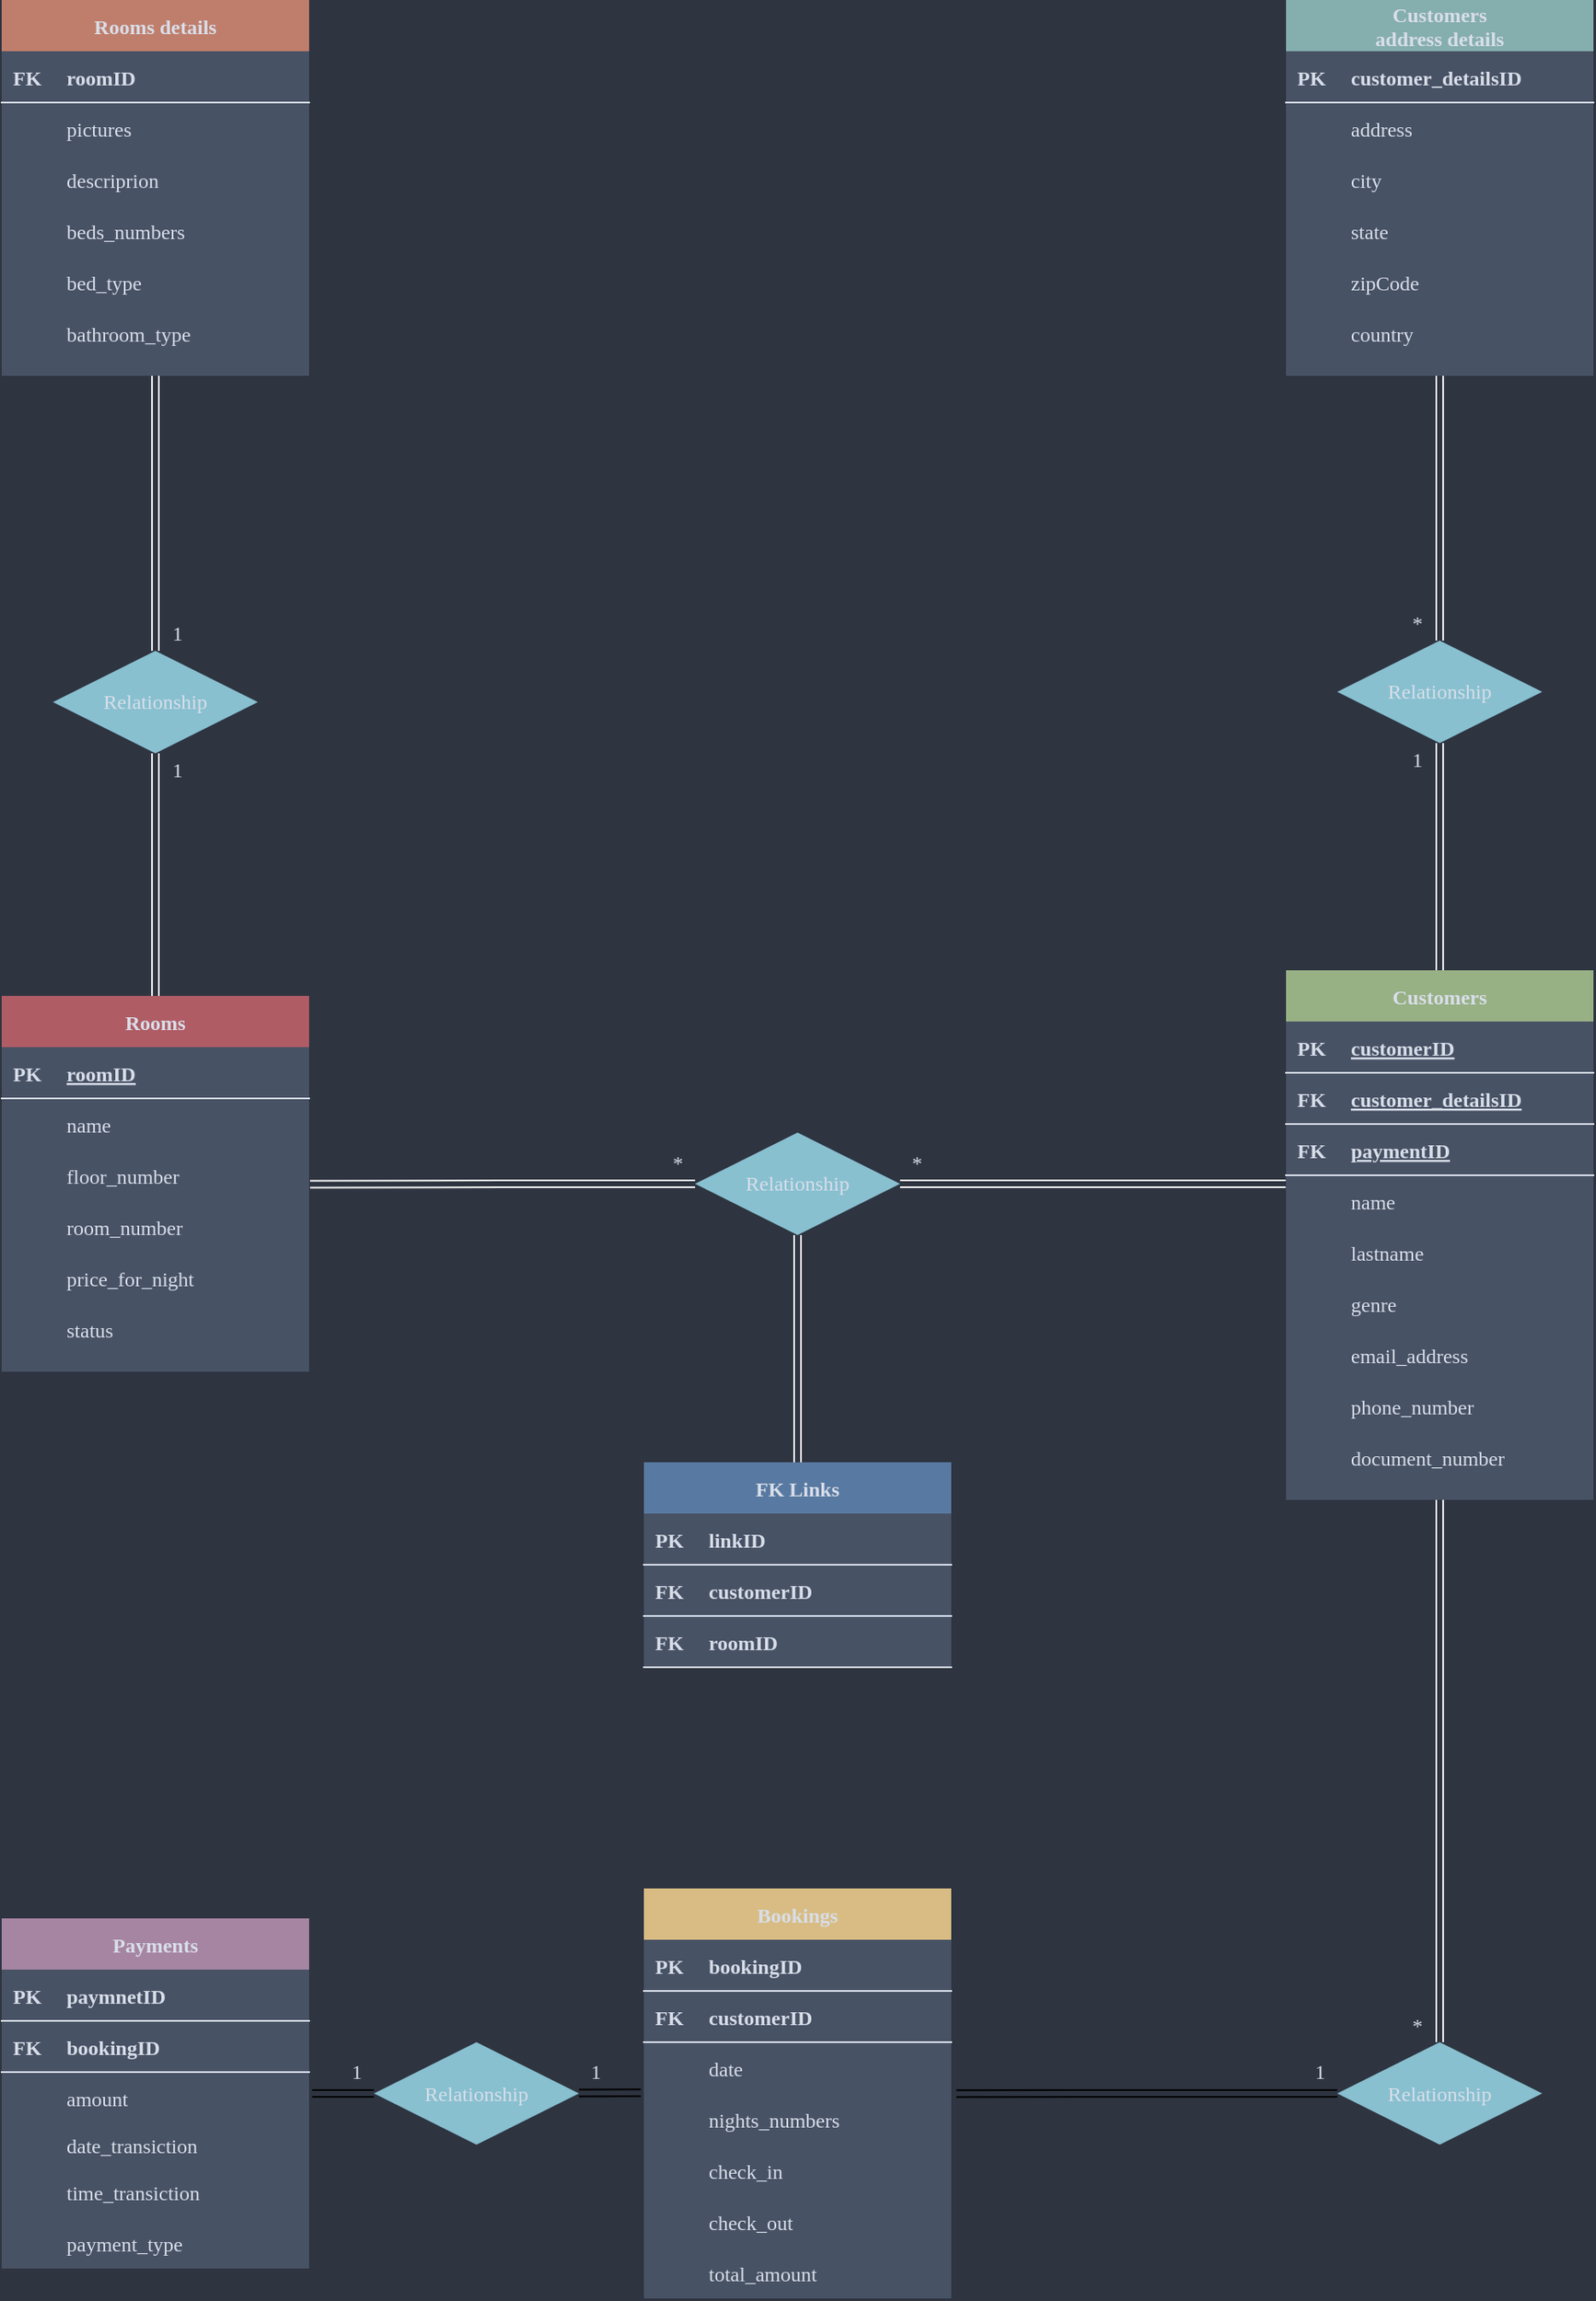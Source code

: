 <mxfile version="14.2.4" type="embed">
    <diagram id="j7UHTnoFtcJZtpzmDvCM" name="Page-1">
        <mxGraphModel dx="577" dy="230" grid="0" gridSize="10" guides="1" tooltips="1" connect="1" arrows="1" fold="1" page="1" pageScale="1" pageWidth="827" pageHeight="1169" background="#2E3440" math="0" shadow="0">
            <root>
                <mxCell id="0"/>
                <mxCell id="1" parent="0"/>
                <mxCell id="58" value="Rooms" style="shape=table;startSize=30;container=1;collapsible=1;childLayout=tableLayout;fixedRows=1;rowLines=0;fontStyle=1;align=center;resizeLast=1;opacity=90;strokeWidth=2;swimlaneFillColor=#4C566A;fillColor=#BF616A;fontFamily=Lucida Console;fontColor=#D8DEE9;strokeColor=none;" parent="1" vertex="1">
                    <mxGeometry x="361" y="1059" width="180" height="220" as="geometry"/>
                </mxCell>
                <mxCell id="59" value="" style="shape=partialRectangle;collapsible=0;dropTarget=0;pointerEvents=0;fillColor=none;top=0;left=0;bottom=1;right=0;points=[[0,0.5],[1,0.5]];portConstraint=eastwest;fontFamily=Lucida Console;fontColor=#D8DEE9;strokeColor=#D8DEE9;" parent="58" vertex="1">
                    <mxGeometry y="30" width="180" height="30" as="geometry"/>
                </mxCell>
                <mxCell id="60" value="PK" style="shape=partialRectangle;connectable=0;fillColor=none;top=0;left=0;bottom=0;right=0;fontStyle=1;overflow=hidden;fontFamily=Lucida Console;fontColor=#D8DEE9;strokeColor=#D8DEE9;" parent="59" vertex="1">
                    <mxGeometry width="30" height="30" as="geometry"/>
                </mxCell>
                <mxCell id="61" value="roomID" style="shape=partialRectangle;connectable=0;fillColor=none;top=0;left=0;bottom=0;right=0;align=left;spacingLeft=6;fontStyle=5;overflow=hidden;fontFamily=Lucida Console;fontColor=#D8DEE9;strokeColor=#D8DEE9;" parent="59" vertex="1">
                    <mxGeometry x="30" width="150" height="30" as="geometry"/>
                </mxCell>
                <mxCell id="62" value="" style="shape=partialRectangle;collapsible=0;dropTarget=0;pointerEvents=0;fillColor=none;top=0;left=0;bottom=0;right=0;points=[[0,0.5],[1,0.5]];portConstraint=eastwest;fontFamily=Lucida Console;fontColor=#D8DEE9;strokeColor=#D8DEE9;" parent="58" vertex="1">
                    <mxGeometry y="60" width="180" height="30" as="geometry"/>
                </mxCell>
                <mxCell id="63" value="" style="shape=partialRectangle;connectable=0;fillColor=none;top=0;left=0;bottom=0;right=0;editable=1;overflow=hidden;fontFamily=Lucida Console;fontColor=#D8DEE9;strokeColor=#D8DEE9;" parent="62" vertex="1">
                    <mxGeometry width="30" height="30" as="geometry"/>
                </mxCell>
                <mxCell id="64" value="name" style="shape=partialRectangle;connectable=0;fillColor=none;top=0;left=0;bottom=0;right=0;align=left;spacingLeft=6;overflow=hidden;fontFamily=Lucida Console;fontColor=#D8DEE9;strokeColor=#D8DEE9;" parent="62" vertex="1">
                    <mxGeometry x="30" width="150" height="30" as="geometry"/>
                </mxCell>
                <mxCell id="71" value="" style="shape=partialRectangle;collapsible=0;dropTarget=0;pointerEvents=0;fillColor=none;top=0;left=0;bottom=0;right=0;points=[[0,0.5],[1,0.5]];portConstraint=eastwest;fontFamily=Lucida Console;fontColor=#D8DEE9;strokeColor=#D8DEE9;" parent="58" vertex="1">
                    <mxGeometry y="90" width="180" height="30" as="geometry"/>
                </mxCell>
                <mxCell id="72" value="" style="shape=partialRectangle;connectable=0;fillColor=none;top=0;left=0;bottom=0;right=0;editable=1;overflow=hidden;fontFamily=Lucida Console;fontColor=#D8DEE9;strokeColor=#D8DEE9;" parent="71" vertex="1">
                    <mxGeometry width="30" height="30" as="geometry"/>
                </mxCell>
                <mxCell id="73" value="floor_number" style="shape=partialRectangle;connectable=0;fillColor=none;top=0;left=0;bottom=0;right=0;align=left;spacingLeft=6;overflow=hidden;fontFamily=Lucida Console;fontColor=#D8DEE9;strokeColor=#D8DEE9;" parent="71" vertex="1">
                    <mxGeometry x="30" width="150" height="30" as="geometry"/>
                </mxCell>
                <mxCell id="74" value="" style="shape=partialRectangle;collapsible=0;dropTarget=0;pointerEvents=0;fillColor=none;top=0;left=0;bottom=0;right=0;points=[[0,0.5],[1,0.5]];portConstraint=eastwest;fontFamily=Lucida Console;fontColor=#D8DEE9;strokeColor=#D8DEE9;" parent="58" vertex="1">
                    <mxGeometry y="120" width="180" height="30" as="geometry"/>
                </mxCell>
                <mxCell id="75" value="" style="shape=partialRectangle;connectable=0;fillColor=none;top=0;left=0;bottom=0;right=0;editable=1;overflow=hidden;fontFamily=Lucida Console;fontColor=#D8DEE9;strokeColor=#D8DEE9;" parent="74" vertex="1">
                    <mxGeometry width="30" height="30" as="geometry"/>
                </mxCell>
                <mxCell id="76" value="room_number" style="shape=partialRectangle;connectable=0;fillColor=none;top=0;left=0;bottom=0;right=0;align=left;spacingLeft=6;overflow=hidden;fontFamily=Lucida Console;fontColor=#D8DEE9;strokeColor=#D8DEE9;" parent="74" vertex="1">
                    <mxGeometry x="30" width="150" height="30" as="geometry"/>
                </mxCell>
                <mxCell id="86" value="" style="shape=partialRectangle;collapsible=0;dropTarget=0;pointerEvents=0;fillColor=none;top=0;left=0;bottom=0;right=0;points=[[0,0.5],[1,0.5]];portConstraint=eastwest;fontFamily=Lucida Console;fontColor=#D8DEE9;strokeColor=#D8DEE9;" parent="58" vertex="1">
                    <mxGeometry y="150" width="180" height="30" as="geometry"/>
                </mxCell>
                <mxCell id="87" value="" style="shape=partialRectangle;connectable=0;fillColor=none;top=0;left=0;bottom=0;right=0;editable=1;overflow=hidden;fontFamily=Lucida Console;fontColor=#D8DEE9;strokeColor=#D8DEE9;" parent="86" vertex="1">
                    <mxGeometry width="30" height="30" as="geometry"/>
                </mxCell>
                <mxCell id="88" value="price_for_night" style="shape=partialRectangle;connectable=0;fillColor=none;top=0;left=0;bottom=0;right=0;align=left;spacingLeft=6;overflow=hidden;fontFamily=Lucida Console;fontColor=#D8DEE9;strokeColor=#D8DEE9;" parent="86" vertex="1">
                    <mxGeometry x="30" width="150" height="30" as="geometry"/>
                </mxCell>
                <mxCell id="89" value="" style="shape=partialRectangle;collapsible=0;dropTarget=0;pointerEvents=0;fillColor=none;top=0;left=0;bottom=0;right=0;points=[[0,0.5],[1,0.5]];portConstraint=eastwest;fontFamily=Lucida Console;fontColor=#D8DEE9;strokeColor=#D8DEE9;" parent="58" vertex="1">
                    <mxGeometry y="180" width="180" height="30" as="geometry"/>
                </mxCell>
                <mxCell id="90" value="" style="shape=partialRectangle;connectable=0;fillColor=none;top=0;left=0;bottom=0;right=0;editable=1;overflow=hidden;fontFamily=Lucida Console;fontColor=#D8DEE9;strokeColor=#D8DEE9;" parent="89" vertex="1">
                    <mxGeometry width="30" height="30" as="geometry"/>
                </mxCell>
                <mxCell id="91" value="status" style="shape=partialRectangle;connectable=0;fillColor=none;top=0;left=0;bottom=0;right=0;align=left;spacingLeft=6;overflow=hidden;fontFamily=Lucida Console;fontColor=#D8DEE9;strokeColor=#D8DEE9;" parent="89" vertex="1">
                    <mxGeometry x="30" width="150" height="30" as="geometry"/>
                </mxCell>
                <mxCell id="92" value="Customers" style="shape=table;startSize=30;container=1;collapsible=1;childLayout=tableLayout;fixedRows=1;rowLines=0;fontStyle=1;align=center;resizeLast=1;opacity=90;strokeWidth=2;swimlaneFillColor=#4C566A;fillColor=#A3BE8C;fontFamily=Lucida Console;fontColor=#D8DEE9;strokeColor=none;" parent="1" vertex="1">
                    <mxGeometry x="1113" y="1044" width="180" height="310" as="geometry"/>
                </mxCell>
                <mxCell id="93" value="" style="shape=partialRectangle;collapsible=0;dropTarget=0;pointerEvents=0;fillColor=none;top=0;left=0;bottom=1;right=0;points=[[0,0.5],[1,0.5]];portConstraint=eastwest;fontFamily=Lucida Console;fontColor=#D8DEE9;strokeColor=#D8DEE9;" parent="92" vertex="1">
                    <mxGeometry y="30" width="180" height="30" as="geometry"/>
                </mxCell>
                <mxCell id="94" value="PK" style="shape=partialRectangle;connectable=0;fillColor=none;top=0;left=0;bottom=0;right=0;fontStyle=1;overflow=hidden;fontFamily=Lucida Console;fontColor=#D8DEE9;strokeColor=#D8DEE9;" parent="93" vertex="1">
                    <mxGeometry width="30" height="30" as="geometry"/>
                </mxCell>
                <mxCell id="95" value="customerID" style="shape=partialRectangle;connectable=0;fillColor=none;top=0;left=0;bottom=0;right=0;align=left;spacingLeft=6;fontStyle=5;overflow=hidden;fontFamily=Lucida Console;fontColor=#D8DEE9;strokeColor=#D8DEE9;" parent="93" vertex="1">
                    <mxGeometry x="30" width="150" height="30" as="geometry"/>
                </mxCell>
                <mxCell id="580" value="" style="shape=partialRectangle;collapsible=0;dropTarget=0;pointerEvents=0;fillColor=none;top=0;left=0;bottom=1;right=0;points=[[0,0.5],[1,0.5]];portConstraint=eastwest;fontFamily=Lucida Console;fontColor=#D8DEE9;strokeColor=#D8DEE9;" vertex="1" parent="92">
                    <mxGeometry y="60" width="180" height="30" as="geometry"/>
                </mxCell>
                <mxCell id="581" value="FK" style="shape=partialRectangle;connectable=0;fillColor=none;top=0;left=0;bottom=0;right=0;fontStyle=1;overflow=hidden;fontFamily=Lucida Console;fontColor=#D8DEE9;strokeColor=#D8DEE9;" vertex="1" parent="580">
                    <mxGeometry width="30" height="30" as="geometry"/>
                </mxCell>
                <mxCell id="582" value="customer_detailsID" style="shape=partialRectangle;connectable=0;fillColor=none;top=0;left=0;bottom=0;right=0;align=left;spacingLeft=6;fontStyle=5;overflow=hidden;fontFamily=Lucida Console;fontColor=#D8DEE9;strokeColor=#D8DEE9;" vertex="1" parent="580">
                    <mxGeometry x="30" width="150" height="30" as="geometry"/>
                </mxCell>
                <mxCell id="577" value="" style="shape=partialRectangle;collapsible=0;dropTarget=0;pointerEvents=0;fillColor=none;top=0;left=0;bottom=1;right=0;points=[[0,0.5],[1,0.5]];portConstraint=eastwest;fontFamily=Lucida Console;fontColor=#D8DEE9;strokeColor=#D8DEE9;" vertex="1" parent="92">
                    <mxGeometry y="90" width="180" height="30" as="geometry"/>
                </mxCell>
                <mxCell id="578" value="FK" style="shape=partialRectangle;connectable=0;fillColor=none;top=0;left=0;bottom=0;right=0;fontStyle=1;overflow=hidden;fontFamily=Lucida Console;fontColor=#D8DEE9;strokeColor=#D8DEE9;" vertex="1" parent="577">
                    <mxGeometry width="30" height="30" as="geometry"/>
                </mxCell>
                <mxCell id="579" value="paymentID" style="shape=partialRectangle;connectable=0;fillColor=none;top=0;left=0;bottom=0;right=0;align=left;spacingLeft=6;fontStyle=5;overflow=hidden;fontFamily=Lucida Console;fontColor=#D8DEE9;strokeColor=#D8DEE9;" vertex="1" parent="577">
                    <mxGeometry x="30" width="150" height="30" as="geometry"/>
                </mxCell>
                <mxCell id="96" value="" style="shape=partialRectangle;collapsible=0;dropTarget=0;pointerEvents=0;fillColor=none;top=0;left=0;bottom=0;right=0;points=[[0,0.5],[1,0.5]];portConstraint=eastwest;fontFamily=Lucida Console;fontColor=#D8DEE9;strokeColor=#D8DEE9;" parent="92" vertex="1">
                    <mxGeometry y="120" width="180" height="30" as="geometry"/>
                </mxCell>
                <mxCell id="97" value="" style="shape=partialRectangle;connectable=0;fillColor=none;top=0;left=0;bottom=0;right=0;editable=1;overflow=hidden;fontFamily=Lucida Console;fontColor=#D8DEE9;strokeColor=#D8DEE9;" parent="96" vertex="1">
                    <mxGeometry width="30" height="30" as="geometry"/>
                </mxCell>
                <mxCell id="98" value="name" style="shape=partialRectangle;connectable=0;fillColor=none;top=0;left=0;bottom=0;right=0;align=left;spacingLeft=6;overflow=hidden;fontFamily=Lucida Console;fontColor=#D8DEE9;strokeColor=#D8DEE9;" parent="96" vertex="1">
                    <mxGeometry x="30" width="150" height="30" as="geometry"/>
                </mxCell>
                <mxCell id="99" value="" style="shape=partialRectangle;collapsible=0;dropTarget=0;pointerEvents=0;fillColor=none;top=0;left=0;bottom=0;right=0;points=[[0,0.5],[1,0.5]];portConstraint=eastwest;fontFamily=Lucida Console;fontColor=#D8DEE9;strokeColor=#D8DEE9;" parent="92" vertex="1">
                    <mxGeometry y="150" width="180" height="30" as="geometry"/>
                </mxCell>
                <mxCell id="100" value="" style="shape=partialRectangle;connectable=0;fillColor=none;top=0;left=0;bottom=0;right=0;editable=1;overflow=hidden;fontFamily=Lucida Console;fontColor=#D8DEE9;strokeColor=#D8DEE9;" parent="99" vertex="1">
                    <mxGeometry width="30" height="30" as="geometry"/>
                </mxCell>
                <mxCell id="101" value="lastname" style="shape=partialRectangle;connectable=0;fillColor=none;top=0;left=0;bottom=0;right=0;align=left;spacingLeft=6;overflow=hidden;fontFamily=Lucida Console;fontColor=#D8DEE9;strokeColor=#D8DEE9;" parent="99" vertex="1">
                    <mxGeometry x="30" width="150" height="30" as="geometry"/>
                </mxCell>
                <mxCell id="102" value="" style="shape=partialRectangle;collapsible=0;dropTarget=0;pointerEvents=0;fillColor=none;top=0;left=0;bottom=0;right=0;points=[[0,0.5],[1,0.5]];portConstraint=eastwest;fontFamily=Lucida Console;fontColor=#D8DEE9;strokeColor=#D8DEE9;" parent="92" vertex="1">
                    <mxGeometry y="180" width="180" height="30" as="geometry"/>
                </mxCell>
                <mxCell id="103" value="" style="shape=partialRectangle;connectable=0;fillColor=none;top=0;left=0;bottom=0;right=0;editable=1;overflow=hidden;fontFamily=Lucida Console;fontColor=#D8DEE9;strokeColor=#D8DEE9;" parent="102" vertex="1">
                    <mxGeometry width="30" height="30" as="geometry"/>
                </mxCell>
                <mxCell id="104" value="genre" style="shape=partialRectangle;connectable=0;fillColor=none;top=0;left=0;bottom=0;right=0;align=left;spacingLeft=6;overflow=hidden;fontFamily=Lucida Console;fontColor=#D8DEE9;strokeColor=#D8DEE9;" parent="102" vertex="1">
                    <mxGeometry x="30" width="150" height="30" as="geometry"/>
                </mxCell>
                <mxCell id="120" value="" style="shape=partialRectangle;collapsible=0;dropTarget=0;pointerEvents=0;fillColor=none;top=0;left=0;bottom=0;right=0;points=[[0,0.5],[1,0.5]];portConstraint=eastwest;fontFamily=Lucida Console;fontColor=#D8DEE9;strokeColor=#D8DEE9;" parent="92" vertex="1">
                    <mxGeometry y="210" width="180" height="30" as="geometry"/>
                </mxCell>
                <mxCell id="121" value="" style="shape=partialRectangle;connectable=0;fillColor=none;top=0;left=0;bottom=0;right=0;editable=1;overflow=hidden;fontFamily=Lucida Console;fontColor=#D8DEE9;strokeColor=#D8DEE9;" parent="120" vertex="1">
                    <mxGeometry width="30" height="30" as="geometry"/>
                </mxCell>
                <mxCell id="122" value="email_address" style="shape=partialRectangle;connectable=0;fillColor=none;top=0;left=0;bottom=0;right=0;align=left;spacingLeft=6;overflow=hidden;fontFamily=Lucida Console;fontColor=#D8DEE9;strokeColor=#D8DEE9;" parent="120" vertex="1">
                    <mxGeometry x="30" width="150" height="30" as="geometry"/>
                </mxCell>
                <mxCell id="123" value="" style="shape=partialRectangle;collapsible=0;dropTarget=0;pointerEvents=0;fillColor=none;top=0;left=0;bottom=0;right=0;points=[[0,0.5],[1,0.5]];portConstraint=eastwest;fontFamily=Lucida Console;fontColor=#D8DEE9;strokeColor=#D8DEE9;" parent="92" vertex="1">
                    <mxGeometry y="240" width="180" height="30" as="geometry"/>
                </mxCell>
                <mxCell id="124" value="" style="shape=partialRectangle;connectable=0;fillColor=none;top=0;left=0;bottom=0;right=0;editable=1;overflow=hidden;fontFamily=Lucida Console;fontColor=#D8DEE9;strokeColor=#D8DEE9;" parent="123" vertex="1">
                    <mxGeometry width="30" height="30" as="geometry"/>
                </mxCell>
                <mxCell id="125" value="phone_number" style="shape=partialRectangle;connectable=0;fillColor=none;top=0;left=0;bottom=0;right=0;align=left;spacingLeft=6;overflow=hidden;fontFamily=Lucida Console;fontColor=#D8DEE9;strokeColor=#D8DEE9;" parent="123" vertex="1">
                    <mxGeometry x="30" width="150" height="30" as="geometry"/>
                </mxCell>
                <mxCell id="126" value="" style="shape=partialRectangle;collapsible=0;dropTarget=0;pointerEvents=0;fillColor=none;top=0;left=0;bottom=0;right=0;points=[[0,0.5],[1,0.5]];portConstraint=eastwest;fontFamily=Lucida Console;fontColor=#D8DEE9;strokeColor=#D8DEE9;" parent="92" vertex="1">
                    <mxGeometry y="270" width="180" height="30" as="geometry"/>
                </mxCell>
                <mxCell id="127" value="" style="shape=partialRectangle;connectable=0;fillColor=none;top=0;left=0;bottom=0;right=0;editable=1;overflow=hidden;fontFamily=Lucida Console;fontColor=#D8DEE9;strokeColor=#D8DEE9;" parent="126" vertex="1">
                    <mxGeometry width="30" height="30" as="geometry"/>
                </mxCell>
                <mxCell id="128" value="document_number" style="shape=partialRectangle;connectable=0;fillColor=none;top=0;left=0;bottom=0;right=0;align=left;spacingLeft=6;overflow=hidden;fontFamily=Lucida Console;fontColor=#D8DEE9;strokeColor=#D8DEE9;" parent="126" vertex="1">
                    <mxGeometry x="30" width="150" height="30" as="geometry"/>
                </mxCell>
                <mxCell id="129" value="Bookings" style="shape=table;startSize=30;container=1;collapsible=1;childLayout=tableLayout;fixedRows=1;rowLines=0;fontStyle=1;align=center;resizeLast=1;opacity=90;strokeWidth=2;swimlaneFillColor=#4C566A;fillColor=#EBCB8B;fontFamily=Lucida Console;fontColor=#D8DEE9;strokeColor=none;" parent="1" vertex="1">
                    <mxGeometry x="737" y="1581.5" width="180" height="240" as="geometry"/>
                </mxCell>
                <mxCell id="130" value="" style="shape=partialRectangle;collapsible=0;dropTarget=0;pointerEvents=0;fillColor=none;top=0;left=0;bottom=1;right=0;points=[[0,0.5],[1,0.5]];portConstraint=eastwest;fontFamily=Lucida Console;fontColor=#D8DEE9;strokeColor=#D8DEE9;" parent="129" vertex="1">
                    <mxGeometry y="30" width="180" height="30" as="geometry"/>
                </mxCell>
                <mxCell id="131" value="PK" style="shape=partialRectangle;connectable=0;fillColor=none;top=0;left=0;bottom=0;right=0;fontStyle=1;overflow=hidden;fontFamily=Lucida Console;fontColor=#D8DEE9;strokeColor=#D8DEE9;" parent="130" vertex="1">
                    <mxGeometry width="30" height="30" as="geometry"/>
                </mxCell>
                <mxCell id="132" value="bookingID" style="shape=partialRectangle;connectable=0;fillColor=none;top=0;left=0;bottom=0;right=0;align=left;spacingLeft=6;fontStyle=1;overflow=hidden;fontFamily=Lucida Console;fontColor=#D8DEE9;strokeColor=#D8DEE9;" parent="130" vertex="1">
                    <mxGeometry x="30" width="150" height="30" as="geometry"/>
                </mxCell>
                <mxCell id="583" value="" style="shape=partialRectangle;collapsible=0;dropTarget=0;pointerEvents=0;fillColor=none;top=0;left=0;bottom=1;right=0;points=[[0,0.5],[1,0.5]];portConstraint=eastwest;fontFamily=Lucida Console;fontColor=#D8DEE9;strokeColor=#D8DEE9;" vertex="1" parent="129">
                    <mxGeometry y="60" width="180" height="30" as="geometry"/>
                </mxCell>
                <mxCell id="584" value="FK" style="shape=partialRectangle;connectable=0;fillColor=none;top=0;left=0;bottom=0;right=0;fontStyle=1;overflow=hidden;fontFamily=Lucida Console;fontColor=#D8DEE9;strokeColor=#D8DEE9;" vertex="1" parent="583">
                    <mxGeometry width="30" height="30" as="geometry"/>
                </mxCell>
                <mxCell id="585" value="customerID" style="shape=partialRectangle;connectable=0;fillColor=none;top=0;left=0;bottom=0;right=0;align=left;spacingLeft=6;fontStyle=1;overflow=hidden;fontFamily=Lucida Console;fontColor=#D8DEE9;strokeColor=#D8DEE9;" vertex="1" parent="583">
                    <mxGeometry x="30" width="150" height="30" as="geometry"/>
                </mxCell>
                <mxCell id="133" value="" style="shape=partialRectangle;collapsible=0;dropTarget=0;pointerEvents=0;fillColor=none;top=0;left=0;bottom=0;right=0;points=[[0,0.5],[1,0.5]];portConstraint=eastwest;fontFamily=Lucida Console;fontColor=#D8DEE9;strokeColor=#D8DEE9;" parent="129" vertex="1">
                    <mxGeometry y="90" width="180" height="30" as="geometry"/>
                </mxCell>
                <mxCell id="134" value="" style="shape=partialRectangle;connectable=0;fillColor=none;top=0;left=0;bottom=0;right=0;editable=1;overflow=hidden;fontFamily=Lucida Console;fontColor=#D8DEE9;strokeColor=#D8DEE9;" parent="133" vertex="1">
                    <mxGeometry width="30" height="30" as="geometry"/>
                </mxCell>
                <mxCell id="135" value="date" style="shape=partialRectangle;connectable=0;fillColor=none;top=0;left=0;bottom=0;right=0;align=left;spacingLeft=6;overflow=hidden;fontFamily=Lucida Console;fontColor=#D8DEE9;strokeColor=#D8DEE9;" parent="133" vertex="1">
                    <mxGeometry x="30" width="150" height="30" as="geometry"/>
                </mxCell>
                <mxCell id="136" value="" style="shape=partialRectangle;collapsible=0;dropTarget=0;pointerEvents=0;fillColor=none;top=0;left=0;bottom=0;right=0;points=[[0,0.5],[1,0.5]];portConstraint=eastwest;fontFamily=Lucida Console;fontColor=#D8DEE9;strokeColor=#D8DEE9;" parent="129" vertex="1">
                    <mxGeometry y="120" width="180" height="30" as="geometry"/>
                </mxCell>
                <mxCell id="137" value="" style="shape=partialRectangle;connectable=0;fillColor=none;top=0;left=0;bottom=0;right=0;editable=1;overflow=hidden;fontFamily=Lucida Console;fontColor=#D8DEE9;strokeColor=#D8DEE9;" parent="136" vertex="1">
                    <mxGeometry width="30" height="30" as="geometry"/>
                </mxCell>
                <mxCell id="138" value="nights_numbers" style="shape=partialRectangle;connectable=0;fillColor=none;top=0;left=0;bottom=0;right=0;align=left;spacingLeft=6;overflow=hidden;fontFamily=Lucida Console;fontColor=#D8DEE9;strokeColor=#D8DEE9;" parent="136" vertex="1">
                    <mxGeometry x="30" width="150" height="30" as="geometry"/>
                </mxCell>
                <mxCell id="139" value="" style="shape=partialRectangle;collapsible=0;dropTarget=0;pointerEvents=0;fillColor=none;top=0;left=0;bottom=0;right=0;points=[[0,0.5],[1,0.5]];portConstraint=eastwest;fontFamily=Lucida Console;fontColor=#D8DEE9;" parent="129" vertex="1">
                    <mxGeometry y="150" width="180" height="30" as="geometry"/>
                </mxCell>
                <mxCell id="140" value="" style="shape=partialRectangle;connectable=0;fillColor=none;top=0;left=0;bottom=0;right=0;editable=1;overflow=hidden;fontFamily=Lucida Console;fontColor=#D8DEE9;strokeColor=#D8DEE9;" parent="139" vertex="1">
                    <mxGeometry width="30" height="30" as="geometry"/>
                </mxCell>
                <mxCell id="141" value="check_in" style="shape=partialRectangle;connectable=0;fillColor=none;top=0;left=0;bottom=0;right=0;align=left;spacingLeft=6;overflow=hidden;fontFamily=Lucida Console;fontColor=#D8DEE9;strokeColor=none;" parent="139" vertex="1">
                    <mxGeometry x="30" width="150" height="30" as="geometry"/>
                </mxCell>
                <mxCell id="142" value="" style="shape=partialRectangle;collapsible=0;dropTarget=0;pointerEvents=0;fillColor=none;top=0;left=0;bottom=0;right=0;points=[[0,0.5],[1,0.5]];portConstraint=eastwest;fontFamily=Lucida Console;fontColor=#D8DEE9;strokeColor=#D8DEE9;" parent="129" vertex="1">
                    <mxGeometry y="180" width="180" height="30" as="geometry"/>
                </mxCell>
                <mxCell id="143" value="" style="shape=partialRectangle;connectable=0;fillColor=none;top=0;left=0;bottom=0;right=0;editable=1;overflow=hidden;fontFamily=Lucida Console;fontColor=#D8DEE9;strokeColor=#D8DEE9;" parent="142" vertex="1">
                    <mxGeometry width="30" height="30" as="geometry"/>
                </mxCell>
                <mxCell id="144" value="check_out" style="shape=partialRectangle;connectable=0;fillColor=none;top=0;left=0;bottom=0;right=0;align=left;spacingLeft=6;overflow=hidden;fontFamily=Lucida Console;fontColor=#D8DEE9;strokeColor=#D8DEE9;" parent="142" vertex="1">
                    <mxGeometry x="30" width="150" height="30" as="geometry"/>
                </mxCell>
                <mxCell id="148" value="" style="shape=partialRectangle;collapsible=0;dropTarget=0;pointerEvents=0;fillColor=none;top=0;left=0;bottom=0;right=0;points=[[0,0.5],[1,0.5]];portConstraint=eastwest;fontFamily=Lucida Console;fontColor=#D8DEE9;strokeColor=#D8DEE9;" parent="129" vertex="1">
                    <mxGeometry y="210" width="180" height="30" as="geometry"/>
                </mxCell>
                <mxCell id="149" value="" style="shape=partialRectangle;connectable=0;fillColor=none;top=0;left=0;bottom=0;right=0;editable=1;overflow=hidden;fontFamily=Lucida Console;fontColor=#D8DEE9;strokeColor=#D8DEE9;" parent="148" vertex="1">
                    <mxGeometry width="30" height="30" as="geometry"/>
                </mxCell>
                <mxCell id="150" value="total_amount" style="shape=partialRectangle;connectable=0;fillColor=none;top=0;left=0;bottom=0;right=0;align=left;spacingLeft=6;overflow=hidden;fontFamily=Lucida Console;fontColor=#D8DEE9;strokeColor=#D8DEE9;" parent="148" vertex="1">
                    <mxGeometry x="30" width="150" height="30" as="geometry"/>
                </mxCell>
                <mxCell id="506" style="edgeStyle=orthogonalEdgeStyle;shape=link;rounded=0;orthogonalLoop=1;jettySize=auto;html=1;exitX=0.5;exitY=1;exitDx=0;exitDy=0;startSize=30;endSize=6;fontFamily=Lucida Console;fontColor=#D8DEE9;strokeColor=#F0F0F0;" parent="1" source="198" target="505" edge="1">
                    <mxGeometry relative="1" as="geometry"/>
                </mxCell>
                <mxCell id="198" value="Customers&#10;address details" style="shape=table;startSize=30;container=1;collapsible=1;childLayout=tableLayout;fixedRows=1;rowLines=0;fontStyle=1;align=center;resizeLast=1;opacity=90;strokeWidth=2;swimlaneFillColor=#4C566A;fillColor=#8FBCBB;fontFamily=Lucida Console;fontColor=#D8DEE9;strokeColor=none;" parent="1" vertex="1">
                    <mxGeometry x="1113" y="476" width="180" height="220" as="geometry"/>
                </mxCell>
                <mxCell id="199" value="" style="shape=partialRectangle;collapsible=0;dropTarget=0;pointerEvents=0;fillColor=none;top=0;left=0;bottom=1;right=0;points=[[0,0.5],[1,0.5]];portConstraint=eastwest;fontFamily=Lucida Console;fontColor=#D8DEE9;strokeColor=#D8DEE9;" parent="198" vertex="1">
                    <mxGeometry y="30" width="180" height="30" as="geometry"/>
                </mxCell>
                <mxCell id="200" value="PK" style="shape=partialRectangle;connectable=0;fillColor=none;top=0;left=0;bottom=0;right=0;fontStyle=1;overflow=hidden;fontFamily=Lucida Console;fontColor=#D8DEE9;strokeColor=#D8DEE9;" parent="199" vertex="1">
                    <mxGeometry width="30" height="30" as="geometry"/>
                </mxCell>
                <mxCell id="201" value="customer_detailsID" style="shape=partialRectangle;connectable=0;fillColor=none;top=0;left=0;bottom=0;right=0;align=left;spacingLeft=6;fontStyle=1;overflow=hidden;fontFamily=Lucida Console;fontColor=#D8DEE9;strokeColor=#D8DEE9;" parent="199" vertex="1">
                    <mxGeometry x="30" width="150" height="30" as="geometry"/>
                </mxCell>
                <mxCell id="211" value="" style="shape=partialRectangle;collapsible=0;dropTarget=0;pointerEvents=0;fillColor=none;top=0;left=0;bottom=0;right=0;points=[[0,0.5],[1,0.5]];portConstraint=eastwest;fontFamily=Lucida Console;fontColor=#D8DEE9;strokeColor=#D8DEE9;" parent="198" vertex="1">
                    <mxGeometry y="60" width="180" height="30" as="geometry"/>
                </mxCell>
                <mxCell id="212" value="" style="shape=partialRectangle;connectable=0;fillColor=none;top=0;left=0;bottom=0;right=0;editable=1;overflow=hidden;fontFamily=Lucida Console;fontColor=#D8DEE9;strokeColor=#D8DEE9;" parent="211" vertex="1">
                    <mxGeometry width="30" height="30" as="geometry"/>
                </mxCell>
                <mxCell id="213" value="address" style="shape=partialRectangle;connectable=0;fillColor=none;top=0;left=0;bottom=0;right=0;align=left;spacingLeft=6;overflow=hidden;fontFamily=Lucida Console;fontColor=#D8DEE9;strokeColor=#D8DEE9;" parent="211" vertex="1">
                    <mxGeometry x="30" width="150" height="30" as="geometry"/>
                </mxCell>
                <mxCell id="214" value="" style="shape=partialRectangle;collapsible=0;dropTarget=0;pointerEvents=0;fillColor=none;top=0;left=0;bottom=0;right=0;points=[[0,0.5],[1,0.5]];portConstraint=eastwest;fontFamily=Lucida Console;fontColor=#D8DEE9;strokeColor=#D8DEE9;" parent="198" vertex="1">
                    <mxGeometry y="90" width="180" height="30" as="geometry"/>
                </mxCell>
                <mxCell id="215" value="" style="shape=partialRectangle;connectable=0;fillColor=none;top=0;left=0;bottom=0;right=0;editable=1;overflow=hidden;fontFamily=Lucida Console;fontColor=#D8DEE9;strokeColor=#D8DEE9;" parent="214" vertex="1">
                    <mxGeometry width="30" height="30" as="geometry"/>
                </mxCell>
                <mxCell id="216" value="city" style="shape=partialRectangle;connectable=0;fillColor=none;top=0;left=0;bottom=0;right=0;align=left;spacingLeft=6;overflow=hidden;fontFamily=Lucida Console;fontColor=#D8DEE9;strokeColor=#D8DEE9;" parent="214" vertex="1">
                    <mxGeometry x="30" width="150" height="30" as="geometry"/>
                </mxCell>
                <mxCell id="217" value="" style="shape=partialRectangle;collapsible=0;dropTarget=0;pointerEvents=0;fillColor=none;top=0;left=0;bottom=0;right=0;points=[[0,0.5],[1,0.5]];portConstraint=eastwest;fontFamily=Lucida Console;fontColor=#D8DEE9;strokeColor=#D8DEE9;" parent="198" vertex="1">
                    <mxGeometry y="120" width="180" height="30" as="geometry"/>
                </mxCell>
                <mxCell id="218" value="" style="shape=partialRectangle;connectable=0;fillColor=none;top=0;left=0;bottom=0;right=0;editable=1;overflow=hidden;fontFamily=Lucida Console;fontColor=#D8DEE9;strokeColor=#D8DEE9;" parent="217" vertex="1">
                    <mxGeometry width="30" height="30" as="geometry"/>
                </mxCell>
                <mxCell id="219" value="state" style="shape=partialRectangle;connectable=0;fillColor=none;top=0;left=0;bottom=0;right=0;align=left;spacingLeft=6;overflow=hidden;fontFamily=Lucida Console;fontColor=#D8DEE9;strokeColor=#D8DEE9;" parent="217" vertex="1">
                    <mxGeometry x="30" width="150" height="30" as="geometry"/>
                </mxCell>
                <mxCell id="220" value="" style="shape=partialRectangle;collapsible=0;dropTarget=0;pointerEvents=0;fillColor=none;top=0;left=0;bottom=0;right=0;points=[[0,0.5],[1,0.5]];portConstraint=eastwest;fontFamily=Lucida Console;fontColor=#D8DEE9;strokeColor=#D8DEE9;" parent="198" vertex="1">
                    <mxGeometry y="150" width="180" height="30" as="geometry"/>
                </mxCell>
                <mxCell id="221" value="" style="shape=partialRectangle;connectable=0;fillColor=none;top=0;left=0;bottom=0;right=0;editable=1;overflow=hidden;fontFamily=Lucida Console;fontColor=#D8DEE9;strokeColor=#D8DEE9;" parent="220" vertex="1">
                    <mxGeometry width="30" height="30" as="geometry"/>
                </mxCell>
                <mxCell id="222" value="zipCode" style="shape=partialRectangle;connectable=0;fillColor=none;top=0;left=0;bottom=0;right=0;align=left;spacingLeft=6;overflow=hidden;fontFamily=Lucida Console;fontColor=#D8DEE9;strokeColor=#D8DEE9;" parent="220" vertex="1">
                    <mxGeometry x="30" width="150" height="30" as="geometry"/>
                </mxCell>
                <mxCell id="223" value="" style="shape=partialRectangle;collapsible=0;dropTarget=0;pointerEvents=0;fillColor=none;top=0;left=0;bottom=0;right=0;points=[[0,0.5],[1,0.5]];portConstraint=eastwest;fontFamily=Lucida Console;fontColor=#D8DEE9;strokeColor=#D8DEE9;" parent="198" vertex="1">
                    <mxGeometry y="180" width="180" height="30" as="geometry"/>
                </mxCell>
                <mxCell id="224" value="" style="shape=partialRectangle;connectable=0;fillColor=none;top=0;left=0;bottom=0;right=0;editable=1;overflow=hidden;fontFamily=Lucida Console;fontColor=#D8DEE9;strokeColor=#D8DEE9;" parent="223" vertex="1">
                    <mxGeometry width="30" height="30" as="geometry"/>
                </mxCell>
                <mxCell id="225" value="country" style="shape=partialRectangle;connectable=0;fillColor=none;top=0;left=0;bottom=0;right=0;align=left;spacingLeft=6;overflow=hidden;fontFamily=Lucida Console;fontColor=#D8DEE9;strokeColor=#D8DEE9;" parent="223" vertex="1">
                    <mxGeometry x="30" width="150" height="30" as="geometry"/>
                </mxCell>
                <mxCell id="513" style="edgeStyle=orthogonalEdgeStyle;shape=link;rounded=0;orthogonalLoop=1;jettySize=auto;html=1;exitX=0.5;exitY=1;exitDx=0;exitDy=0;entryX=0.5;entryY=0;entryDx=0;entryDy=0;startSize=30;endSize=6;fontFamily=Lucida Console;fontColor=#D8DEE9;strokeColor=#F0F0F0;" parent="1" source="237" target="321" edge="1">
                    <mxGeometry relative="1" as="geometry"/>
                </mxCell>
                <mxCell id="532" style="edgeStyle=orthogonalEdgeStyle;shape=link;rounded=0;orthogonalLoop=1;jettySize=auto;html=1;exitX=0;exitY=0.5;exitDx=0;exitDy=0;entryX=1.003;entryY=0.675;entryDx=0;entryDy=0;entryPerimeter=0;startSize=30;endSize=6;fontFamily=Lucida Console;fontColor=#D8DEE9;strokeColor=#F0F0F0;" parent="1" source="237" target="71" edge="1">
                    <mxGeometry relative="1" as="geometry"/>
                </mxCell>
                <mxCell id="237" value="Relationship" style="shape=rhombus;double=1;perimeter=rhombusPerimeter;whiteSpace=wrap;html=1;align=center;fillColor=#88C0D0;fontFamily=Lucida Console;fontColor=#D8DEE9;strokeColor=none;" parent="1" vertex="1">
                    <mxGeometry x="767" y="1139" width="120" height="60" as="geometry"/>
                </mxCell>
                <mxCell id="249" value="Payments" style="shape=table;startSize=30;container=1;collapsible=1;childLayout=tableLayout;fixedRows=1;rowLines=0;fontStyle=1;align=center;resizeLast=1;opacity=90;strokeWidth=2;swimlaneFillColor=#4C566A;fillColor=#B48EAD;fontFamily=Lucida Console;fontColor=#D8DEE9;strokeColor=none;" parent="1" vertex="1">
                    <mxGeometry x="361" y="1599" width="180" height="205" as="geometry"/>
                </mxCell>
                <mxCell id="250" value="" style="shape=partialRectangle;collapsible=0;dropTarget=0;pointerEvents=0;fillColor=none;top=0;left=0;bottom=1;right=0;points=[[0,0.5],[1,0.5]];portConstraint=eastwest;fontFamily=Lucida Console;fontColor=#D8DEE9;strokeColor=#D8DEE9;" parent="249" vertex="1">
                    <mxGeometry y="30" width="180" height="30" as="geometry"/>
                </mxCell>
                <mxCell id="251" value="PK" style="shape=partialRectangle;connectable=0;fillColor=none;top=0;left=0;bottom=0;right=0;fontStyle=1;overflow=hidden;fontFamily=Lucida Console;fontColor=#D8DEE9;strokeColor=#D8DEE9;" parent="250" vertex="1">
                    <mxGeometry width="30" height="30" as="geometry"/>
                </mxCell>
                <mxCell id="252" value="paymnetID" style="shape=partialRectangle;connectable=0;fillColor=none;top=0;left=0;bottom=0;right=0;align=left;spacingLeft=6;fontStyle=1;overflow=hidden;fontFamily=Lucida Console;fontColor=#D8DEE9;strokeColor=#D8DEE9;" parent="250" vertex="1">
                    <mxGeometry x="30" width="150" height="30" as="geometry"/>
                </mxCell>
                <mxCell id="561" value="" style="shape=partialRectangle;collapsible=0;dropTarget=0;pointerEvents=0;fillColor=none;top=0;left=0;bottom=1;right=0;points=[[0,0.5],[1,0.5]];portConstraint=eastwest;fontFamily=Lucida Console;fontColor=#D8DEE9;strokeColor=#D8DEE9;" vertex="1" parent="249">
                    <mxGeometry y="60" width="180" height="30" as="geometry"/>
                </mxCell>
                <mxCell id="562" value="FK" style="shape=partialRectangle;connectable=0;fillColor=none;top=0;left=0;bottom=0;right=0;fontStyle=1;overflow=hidden;fontFamily=Lucida Console;fontColor=#D8DEE9;strokeColor=#D8DEE9;" vertex="1" parent="561">
                    <mxGeometry width="30" height="30" as="geometry"/>
                </mxCell>
                <mxCell id="563" value="bookingID" style="shape=partialRectangle;connectable=0;fillColor=none;top=0;left=0;bottom=0;right=0;align=left;spacingLeft=6;fontStyle=1;overflow=hidden;fontFamily=Lucida Console;fontColor=#D8DEE9;strokeColor=#D8DEE9;" vertex="1" parent="561">
                    <mxGeometry x="30" width="150" height="30" as="geometry"/>
                </mxCell>
                <mxCell id="253" value="" style="shape=partialRectangle;collapsible=0;dropTarget=0;pointerEvents=0;fillColor=none;top=0;left=0;bottom=0;right=0;points=[[0,0.5],[1,0.5]];portConstraint=eastwest;fontFamily=Lucida Console;fontColor=#D8DEE9;strokeColor=#D8DEE9;" parent="249" vertex="1">
                    <mxGeometry y="90" width="180" height="30" as="geometry"/>
                </mxCell>
                <mxCell id="254" value="" style="shape=partialRectangle;connectable=0;fillColor=none;top=0;left=0;bottom=0;right=0;editable=1;overflow=hidden;fontFamily=Lucida Console;fontColor=#D8DEE9;strokeColor=#D8DEE9;" parent="253" vertex="1">
                    <mxGeometry width="30" height="30" as="geometry"/>
                </mxCell>
                <mxCell id="255" value="amount" style="shape=partialRectangle;connectable=0;fillColor=none;top=0;left=0;bottom=0;right=0;align=left;spacingLeft=6;overflow=hidden;fontFamily=Lucida Console;fontColor=#D8DEE9;strokeColor=#D8DEE9;" parent="253" vertex="1">
                    <mxGeometry x="30" width="150" height="30" as="geometry"/>
                </mxCell>
                <mxCell id="256" value="" style="shape=partialRectangle;collapsible=0;dropTarget=0;pointerEvents=0;fillColor=none;top=0;left=0;bottom=0;right=0;points=[[0,0.5],[1,0.5]];portConstraint=eastwest;fontFamily=Lucida Console;fontColor=#D8DEE9;strokeColor=#D8DEE9;" parent="249" vertex="1">
                    <mxGeometry y="120" width="180" height="25" as="geometry"/>
                </mxCell>
                <mxCell id="257" value="" style="shape=partialRectangle;connectable=0;fillColor=none;top=0;left=0;bottom=0;right=0;editable=1;overflow=hidden;fontFamily=Lucida Console;fontColor=#D8DEE9;strokeColor=#D8DEE9;" parent="256" vertex="1">
                    <mxGeometry width="30" height="25" as="geometry"/>
                </mxCell>
                <mxCell id="258" value="date_transiction" style="shape=partialRectangle;connectable=0;fillColor=none;top=0;left=0;bottom=0;right=0;align=left;spacingLeft=6;overflow=hidden;fontFamily=Lucida Console;fontColor=#D8DEE9;strokeColor=#D8DEE9;" parent="256" vertex="1">
                    <mxGeometry x="30" width="150" height="25" as="geometry"/>
                </mxCell>
                <mxCell id="272" value="" style="shape=partialRectangle;collapsible=0;dropTarget=0;pointerEvents=0;fillColor=none;top=0;left=0;bottom=0;right=0;points=[[0,0.5],[1,0.5]];portConstraint=eastwest;fontFamily=Lucida Console;fontColor=#D8DEE9;strokeColor=#D8DEE9;" parent="249" vertex="1">
                    <mxGeometry y="145" width="180" height="30" as="geometry"/>
                </mxCell>
                <mxCell id="273" value="" style="shape=partialRectangle;connectable=0;fillColor=none;top=0;left=0;bottom=0;right=0;editable=1;overflow=hidden;fontFamily=Lucida Console;fontColor=#D8DEE9;strokeColor=#D8DEE9;" parent="272" vertex="1">
                    <mxGeometry width="30" height="30" as="geometry"/>
                </mxCell>
                <mxCell id="274" value="time_transiction" style="shape=partialRectangle;connectable=0;fillColor=none;top=0;left=0;bottom=0;right=0;align=left;spacingLeft=6;overflow=hidden;fontFamily=Lucida Console;fontColor=#D8DEE9;strokeColor=#D8DEE9;" parent="272" vertex="1">
                    <mxGeometry x="30" width="150" height="30" as="geometry"/>
                </mxCell>
                <mxCell id="259" value="" style="shape=partialRectangle;collapsible=0;dropTarget=0;pointerEvents=0;fillColor=none;top=0;left=0;bottom=0;right=0;points=[[0,0.5],[1,0.5]];portConstraint=eastwest;fontFamily=Lucida Console;fontColor=#D8DEE9;strokeColor=#D8DEE9;" parent="249" vertex="1">
                    <mxGeometry y="175" width="180" height="30" as="geometry"/>
                </mxCell>
                <mxCell id="260" value="" style="shape=partialRectangle;connectable=0;fillColor=none;top=0;left=0;bottom=0;right=0;editable=1;overflow=hidden;fontFamily=Lucida Console;fontColor=#D8DEE9;strokeColor=#D8DEE9;" parent="259" vertex="1">
                    <mxGeometry width="30" height="30" as="geometry"/>
                </mxCell>
                <mxCell id="261" value="payment_type" style="shape=partialRectangle;connectable=0;fillColor=none;top=0;left=0;bottom=0;right=0;align=left;spacingLeft=6;overflow=hidden;fontFamily=Lucida Console;fontColor=#D8DEE9;strokeColor=#D8DEE9;" parent="259" vertex="1">
                    <mxGeometry x="30" width="150" height="30" as="geometry"/>
                </mxCell>
                <mxCell id="287" value="Rooms details" style="shape=table;startSize=30;container=1;collapsible=1;childLayout=tableLayout;fixedRows=1;rowLines=0;fontStyle=1;align=center;resizeLast=1;opacity=90;strokeWidth=2;swimlaneFillColor=#4C566A;fillColor=#D08770;fontFamily=Lucida Console;fontColor=#D8DEE9;strokeColor=none;" parent="1" vertex="1">
                    <mxGeometry x="361" y="476" width="180" height="220" as="geometry"/>
                </mxCell>
                <mxCell id="362" value="" style="shape=partialRectangle;collapsible=0;dropTarget=0;pointerEvents=0;fillColor=none;top=0;left=0;bottom=1;right=0;points=[[0,0.5],[1,0.5]];portConstraint=eastwest;fontFamily=Lucida Console;fontColor=#D8DEE9;strokeColor=#D8DEE9;" parent="287" vertex="1">
                    <mxGeometry y="30" width="180" height="30" as="geometry"/>
                </mxCell>
                <mxCell id="363" value="FK" style="shape=partialRectangle;connectable=0;fillColor=none;top=0;left=0;bottom=0;right=0;fontStyle=1;overflow=hidden;fontFamily=Lucida Console;fontColor=#D8DEE9;strokeColor=#D8DEE9;" parent="362" vertex="1">
                    <mxGeometry width="30" height="30" as="geometry"/>
                </mxCell>
                <mxCell id="364" value="roomID" style="shape=partialRectangle;connectable=0;fillColor=none;top=0;left=0;bottom=0;right=0;align=left;spacingLeft=6;fontStyle=1;overflow=hidden;fontFamily=Lucida Console;fontColor=#D8DEE9;strokeColor=#D8DEE9;" parent="362" vertex="1">
                    <mxGeometry x="30" width="150" height="30" as="geometry"/>
                </mxCell>
                <mxCell id="294" value="" style="shape=partialRectangle;collapsible=0;dropTarget=0;pointerEvents=0;fillColor=none;top=0;left=0;bottom=0;right=0;points=[[0,0.5],[1,0.5]];portConstraint=eastwest;fontFamily=Lucida Console;fontColor=#D8DEE9;strokeColor=#D8DEE9;" parent="287" vertex="1">
                    <mxGeometry y="60" width="180" height="30" as="geometry"/>
                </mxCell>
                <mxCell id="295" value="" style="shape=partialRectangle;connectable=0;fillColor=none;top=0;left=0;bottom=0;right=0;editable=1;overflow=hidden;fontFamily=Lucida Console;fontColor=#D8DEE9;strokeColor=#D8DEE9;" parent="294" vertex="1">
                    <mxGeometry width="30" height="30" as="geometry"/>
                </mxCell>
                <mxCell id="296" value="pictures" style="shape=partialRectangle;connectable=0;fillColor=none;top=0;left=0;bottom=0;right=0;align=left;spacingLeft=6;overflow=hidden;fontFamily=Lucida Console;fontColor=#D8DEE9;strokeColor=#D8DEE9;" parent="294" vertex="1">
                    <mxGeometry x="30" width="150" height="30" as="geometry"/>
                </mxCell>
                <mxCell id="297" value="" style="shape=partialRectangle;collapsible=0;dropTarget=0;pointerEvents=0;fillColor=none;top=0;left=0;bottom=0;right=0;points=[[0,0.5],[1,0.5]];portConstraint=eastwest;fontFamily=Lucida Console;fontColor=#D8DEE9;strokeColor=#D8DEE9;" parent="287" vertex="1">
                    <mxGeometry y="90" width="180" height="30" as="geometry"/>
                </mxCell>
                <mxCell id="298" value="" style="shape=partialRectangle;connectable=0;fillColor=none;top=0;left=0;bottom=0;right=0;editable=1;overflow=hidden;fontFamily=Lucida Console;fontColor=#D8DEE9;strokeColor=#D8DEE9;" parent="297" vertex="1">
                    <mxGeometry width="30" height="30" as="geometry"/>
                </mxCell>
                <mxCell id="299" value="descriprion" style="shape=partialRectangle;connectable=0;fillColor=none;top=0;left=0;bottom=0;right=0;align=left;spacingLeft=6;overflow=hidden;fontFamily=Lucida Console;fontColor=#D8DEE9;strokeColor=#D8DEE9;" parent="297" vertex="1">
                    <mxGeometry x="30" width="150" height="30" as="geometry"/>
                </mxCell>
                <mxCell id="306" value="" style="shape=partialRectangle;collapsible=0;dropTarget=0;pointerEvents=0;fillColor=none;top=0;left=0;bottom=0;right=0;points=[[0,0.5],[1,0.5]];portConstraint=eastwest;fontFamily=Lucida Console;fontColor=#D8DEE9;strokeColor=#D8DEE9;" parent="287" vertex="1">
                    <mxGeometry y="120" width="180" height="30" as="geometry"/>
                </mxCell>
                <mxCell id="307" value="" style="shape=partialRectangle;connectable=0;fillColor=none;top=0;left=0;bottom=0;right=0;editable=1;overflow=hidden;fontFamily=Lucida Console;fontColor=#D8DEE9;strokeColor=#D8DEE9;" parent="306" vertex="1">
                    <mxGeometry width="30" height="30" as="geometry"/>
                </mxCell>
                <mxCell id="308" value="beds_numbers" style="shape=partialRectangle;connectable=0;fillColor=none;top=0;left=0;bottom=0;right=0;align=left;spacingLeft=6;overflow=hidden;fontFamily=Lucida Console;fontColor=#D8DEE9;strokeColor=#D8DEE9;" parent="306" vertex="1">
                    <mxGeometry x="30" width="150" height="30" as="geometry"/>
                </mxCell>
                <mxCell id="309" value="" style="shape=partialRectangle;collapsible=0;dropTarget=0;pointerEvents=0;fillColor=none;top=0;left=0;bottom=0;right=0;points=[[0,0.5],[1,0.5]];portConstraint=eastwest;fontFamily=Lucida Console;fontColor=#D8DEE9;strokeColor=#D8DEE9;" parent="287" vertex="1">
                    <mxGeometry y="150" width="180" height="30" as="geometry"/>
                </mxCell>
                <mxCell id="310" value="" style="shape=partialRectangle;connectable=0;fillColor=none;top=0;left=0;bottom=0;right=0;editable=1;overflow=hidden;fontFamily=Lucida Console;fontColor=#D8DEE9;strokeColor=#D8DEE9;" parent="309" vertex="1">
                    <mxGeometry width="30" height="30" as="geometry"/>
                </mxCell>
                <mxCell id="311" value="bed_type" style="shape=partialRectangle;connectable=0;fillColor=none;top=0;left=0;bottom=0;right=0;align=left;spacingLeft=6;overflow=hidden;fontFamily=Lucida Console;fontColor=#D8DEE9;strokeColor=#D8DEE9;" parent="309" vertex="1">
                    <mxGeometry x="30" width="150" height="30" as="geometry"/>
                </mxCell>
                <mxCell id="312" value="" style="shape=partialRectangle;collapsible=0;dropTarget=0;pointerEvents=0;fillColor=none;top=0;left=0;bottom=0;right=0;points=[[0,0.5],[1,0.5]];portConstraint=eastwest;fontFamily=Lucida Console;fontColor=#D8DEE9;strokeColor=#D8DEE9;" parent="287" vertex="1">
                    <mxGeometry y="180" width="180" height="30" as="geometry"/>
                </mxCell>
                <mxCell id="313" value="" style="shape=partialRectangle;connectable=0;fillColor=none;top=0;left=0;bottom=0;right=0;editable=1;overflow=hidden;fontFamily=Lucida Console;fontColor=#D8DEE9;strokeColor=#D8DEE9;" parent="312" vertex="1">
                    <mxGeometry width="30" height="30" as="geometry"/>
                </mxCell>
                <mxCell id="314" value="bathroom_type" style="shape=partialRectangle;connectable=0;fillColor=none;top=0;left=0;bottom=0;right=0;align=left;spacingLeft=6;overflow=hidden;fontFamily=Lucida Console;fontColor=#D8DEE9;strokeColor=#D8DEE9;" parent="312" vertex="1">
                    <mxGeometry x="30" width="150" height="30" as="geometry"/>
                </mxCell>
                <mxCell id="321" value="FK Links" style="shape=table;startSize=30;container=1;collapsible=1;childLayout=tableLayout;fixedRows=1;rowLines=0;fontStyle=1;align=center;resizeLast=1;opacity=90;strokeWidth=2;swimlaneFillColor=#4C566A;fillColor=#5E81AC;fontFamily=Lucida Console;fontColor=#D8DEE9;strokeColor=none;" parent="1" vertex="1">
                    <mxGeometry x="737" y="1332" width="180" height="120" as="geometry"/>
                </mxCell>
                <mxCell id="328" value="" style="shape=partialRectangle;collapsible=0;dropTarget=0;pointerEvents=0;fillColor=none;top=0;left=0;bottom=1;right=0;points=[[0,0.5],[1,0.5]];portConstraint=eastwest;fontFamily=Lucida Console;fontColor=#D8DEE9;strokeColor=#D8DEE9;" parent="321" vertex="1">
                    <mxGeometry y="30" width="180" height="30" as="geometry"/>
                </mxCell>
                <mxCell id="329" value="PK" style="shape=partialRectangle;connectable=0;fillColor=none;top=0;left=0;bottom=0;right=0;fontStyle=1;overflow=hidden;fontFamily=Lucida Console;fontColor=#D8DEE9;strokeColor=#D8DEE9;" parent="328" vertex="1">
                    <mxGeometry width="30" height="30" as="geometry"/>
                </mxCell>
                <mxCell id="330" value="linkID" style="shape=partialRectangle;connectable=0;fillColor=none;top=0;left=0;bottom=0;right=0;align=left;spacingLeft=6;fontStyle=1;overflow=hidden;fontFamily=Lucida Console;fontColor=#D8DEE9;strokeColor=#D8DEE9;" parent="328" vertex="1">
                    <mxGeometry x="30" width="150" height="30" as="geometry"/>
                </mxCell>
                <mxCell id="587" value="" style="shape=partialRectangle;collapsible=0;dropTarget=0;pointerEvents=0;fillColor=none;top=0;left=0;bottom=1;right=0;points=[[0,0.5],[1,0.5]];portConstraint=eastwest;fontFamily=Lucida Console;fontColor=#D8DEE9;strokeColor=#D8DEE9;" vertex="1" parent="321">
                    <mxGeometry y="60" width="180" height="30" as="geometry"/>
                </mxCell>
                <mxCell id="588" value="FK" style="shape=partialRectangle;connectable=0;fillColor=none;top=0;left=0;bottom=0;right=0;fontStyle=1;overflow=hidden;fontFamily=Lucida Console;fontColor=#D8DEE9;strokeColor=#D8DEE9;" vertex="1" parent="587">
                    <mxGeometry width="30" height="30" as="geometry"/>
                </mxCell>
                <mxCell id="589" value="customerID" style="shape=partialRectangle;connectable=0;fillColor=none;top=0;left=0;bottom=0;right=0;align=left;spacingLeft=6;fontStyle=1;overflow=hidden;fontFamily=Lucida Console;fontColor=#D8DEE9;strokeColor=#D8DEE9;" vertex="1" parent="587">
                    <mxGeometry x="30" width="150" height="30" as="geometry"/>
                </mxCell>
                <mxCell id="349" value="" style="shape=partialRectangle;collapsible=0;dropTarget=0;pointerEvents=0;fillColor=none;top=0;left=0;bottom=1;right=0;points=[[0,0.5],[1,0.5]];portConstraint=eastwest;fontFamily=Lucida Console;fontColor=#D8DEE9;strokeColor=#D8DEE9;" parent="321" vertex="1">
                    <mxGeometry y="90" width="180" height="30" as="geometry"/>
                </mxCell>
                <mxCell id="350" value="FK" style="shape=partialRectangle;connectable=0;fillColor=none;top=0;left=0;bottom=0;right=0;fontStyle=1;overflow=hidden;fontFamily=Lucida Console;fontColor=#D8DEE9;strokeColor=#D8DEE9;" parent="349" vertex="1">
                    <mxGeometry width="30" height="30" as="geometry"/>
                </mxCell>
                <mxCell id="351" value="roomID" style="shape=partialRectangle;connectable=0;fillColor=none;top=0;left=0;bottom=0;right=0;align=left;spacingLeft=6;fontStyle=1;overflow=hidden;fontFamily=Lucida Console;fontColor=#D8DEE9;strokeColor=#D8DEE9;" parent="349" vertex="1">
                    <mxGeometry x="30" width="150" height="30" as="geometry"/>
                </mxCell>
                <mxCell id="365" value="*" style="text;html=1;fillColor=none;align=center;verticalAlign=middle;whiteSpace=wrap;rounded=0;fontFamily=Lucida Console;fontColor=#D8DEE9;" parent="1" vertex="1">
                    <mxGeometry x="747" y="1147" width="20" height="20" as="geometry"/>
                </mxCell>
                <mxCell id="517" style="edgeStyle=orthogonalEdgeStyle;shape=link;rounded=0;orthogonalLoop=1;jettySize=auto;html=1;exitX=0.5;exitY=0;exitDx=0;exitDy=0;entryX=0.5;entryY=1;entryDx=0;entryDy=0;startSize=30;endSize=6;fontFamily=Lucida Console;fontColor=#D8DEE9;strokeColor=#F0F0F0;" parent="1" source="372" target="92" edge="1">
                    <mxGeometry relative="1" as="geometry"/>
                </mxCell>
                <mxCell id="593" style="edgeStyle=orthogonalEdgeStyle;shape=link;rounded=0;orthogonalLoop=1;jettySize=auto;html=1;exitX=0;exitY=0.5;exitDx=0;exitDy=0;" edge="1" parent="1" source="372">
                    <mxGeometry relative="1" as="geometry">
                        <mxPoint x="919.96" y="1701.6" as="targetPoint"/>
                    </mxGeometry>
                </mxCell>
                <mxCell id="372" value="Relationship" style="shape=rhombus;double=1;perimeter=rhombusPerimeter;whiteSpace=wrap;html=1;align=center;fillColor=#88C0D0;fontFamily=Lucida Console;fontColor=#D8DEE9;strokeColor=none;" parent="1" vertex="1">
                    <mxGeometry x="1143" y="1671.5" width="120" height="60" as="geometry"/>
                </mxCell>
                <mxCell id="417" value="*" style="text;html=1;fillColor=none;align=center;verticalAlign=middle;whiteSpace=wrap;rounded=0;fontFamily=Lucida Console;fontColor=#D8DEE9;" parent="1" vertex="1">
                    <mxGeometry x="887" y="1147" width="20" height="20" as="geometry"/>
                </mxCell>
                <mxCell id="508" style="edgeStyle=orthogonalEdgeStyle;shape=link;rounded=0;orthogonalLoop=1;jettySize=auto;html=1;exitX=0.5;exitY=0;exitDx=0;exitDy=0;entryX=0.5;entryY=1;entryDx=0;entryDy=0;startSize=30;endSize=6;fontFamily=Lucida Console;fontColor=#D8DEE9;strokeColor=#F0F0F0;" parent="1" source="444" target="287" edge="1">
                    <mxGeometry relative="1" as="geometry"/>
                </mxCell>
                <mxCell id="509" style="edgeStyle=orthogonalEdgeStyle;shape=link;rounded=0;orthogonalLoop=1;jettySize=auto;html=1;exitX=0.5;exitY=1;exitDx=0;exitDy=0;startSize=30;endSize=6;fontFamily=Lucida Console;fontColor=#D8DEE9;strokeColor=#F0F0F0;" parent="1" source="444" target="58" edge="1">
                    <mxGeometry relative="1" as="geometry"/>
                </mxCell>
                <mxCell id="444" value="Relationship" style="shape=rhombus;double=1;perimeter=rhombusPerimeter;whiteSpace=wrap;html=1;align=center;snapToPoint=0;fixDash=0;comic=0;backgroundOutline=0;metaEdit=0;fillColor=#88C0D0;fontFamily=Lucida Console;fontColor=#D8DEE9;strokeColor=none;" parent="1" vertex="1">
                    <mxGeometry x="391" y="857" width="120" height="60" as="geometry"/>
                </mxCell>
                <mxCell id="571" style="edgeStyle=orthogonalEdgeStyle;shape=link;rounded=0;orthogonalLoop=1;jettySize=auto;html=1;exitX=0;exitY=0.5;exitDx=0;exitDy=0;entryX=1.01;entryY=0.94;entryDx=0;entryDy=0;entryPerimeter=0;" edge="1" parent="1" source="467">
                    <mxGeometry relative="1" as="geometry">
                        <mxPoint x="542.8" y="1702.2" as="targetPoint"/>
                    </mxGeometry>
                </mxCell>
                <mxCell id="467" value="Relationship" style="shape=rhombus;double=1;perimeter=rhombusPerimeter;whiteSpace=wrap;html=1;align=center;fillColor=#88C0D0;fontFamily=Lucida Console;fontColor=#D8DEE9;strokeColor=none;" parent="1" vertex="1">
                    <mxGeometry x="579" y="1671.5" width="120" height="60" as="geometry"/>
                </mxCell>
                <mxCell id="504" style="edgeStyle=orthogonalEdgeStyle;shape=link;rounded=0;orthogonalLoop=1;jettySize=auto;html=1;exitX=0;exitY=0.5;exitDx=0;exitDy=0;entryX=1.001;entryY=0.733;entryDx=0;entryDy=0;startSize=30;endSize=6;fontFamily=Lucida Console;width=4;entryPerimeter=0;fontColor=#D8DEE9;strokeColor=#F0F0F0;" parent="1" edge="1">
                    <mxGeometry relative="1" as="geometry">
                        <mxPoint x="1112.82" y="1169.01" as="sourcePoint"/>
                        <mxPoint x="887" y="1169" as="targetPoint"/>
                    </mxGeometry>
                </mxCell>
                <mxCell id="507" style="edgeStyle=orthogonalEdgeStyle;shape=link;rounded=0;orthogonalLoop=1;jettySize=auto;html=1;exitX=0.5;exitY=1;exitDx=0;exitDy=0;startSize=30;endSize=6;fontFamily=Lucida Console;fontColor=#D8DEE9;strokeColor=#F0F0F0;" parent="1" source="505" target="92" edge="1">
                    <mxGeometry relative="1" as="geometry"/>
                </mxCell>
                <mxCell id="505" value="Relationship" style="shape=rhombus;double=1;perimeter=rhombusPerimeter;whiteSpace=wrap;html=1;align=center;snapToPoint=0;fixDash=0;comic=0;backgroundOutline=0;metaEdit=0;fillColor=#88C0D0;fontFamily=Lucida Console;fontColor=#D8DEE9;strokeColor=none;" parent="1" vertex="1">
                    <mxGeometry x="1143" y="851" width="120" height="60" as="geometry"/>
                </mxCell>
                <mxCell id="510" value="1" style="text;html=1;fillColor=none;align=center;verticalAlign=middle;whiteSpace=wrap;rounded=0;fontFamily=Lucida Console;fontColor=#D8DEE9;" parent="1" vertex="1">
                    <mxGeometry x="1180" y="911" width="20" height="20" as="geometry"/>
                </mxCell>
                <mxCell id="511" value="*" style="text;html=1;fillColor=none;align=center;verticalAlign=middle;whiteSpace=wrap;rounded=0;fontFamily=Lucida Console;fontColor=#D8DEE9;" parent="1" vertex="1">
                    <mxGeometry x="1180" y="831" width="20" height="20" as="geometry"/>
                </mxCell>
                <mxCell id="522" value="1" style="text;html=1;fillColor=none;align=center;verticalAlign=middle;whiteSpace=wrap;rounded=0;fontFamily=Lucida Console;fontColor=#D8DEE9;" parent="1" vertex="1">
                    <mxGeometry x="1123" y="1679" width="20" height="20" as="geometry"/>
                </mxCell>
                <mxCell id="523" value="*" style="text;html=1;fillColor=none;align=center;verticalAlign=middle;whiteSpace=wrap;rounded=0;fontFamily=Lucida Console;fontColor=#D8DEE9;" parent="1" vertex="1">
                    <mxGeometry x="1180" y="1651.5" width="20" height="20" as="geometry"/>
                </mxCell>
                <mxCell id="533" value="1" style="text;html=1;fillColor=none;align=center;verticalAlign=middle;whiteSpace=wrap;rounded=0;fontFamily=Lucida Console;fontColor=#D8DEE9;" parent="1" vertex="1">
                    <mxGeometry x="699" y="1679" width="20" height="20" as="geometry"/>
                </mxCell>
                <mxCell id="534" value="1" style="text;html=1;fillColor=none;align=center;verticalAlign=middle;whiteSpace=wrap;rounded=0;fontFamily=Lucida Console;fontColor=#D8DEE9;" parent="1" vertex="1">
                    <mxGeometry x="559" y="1679" width="20" height="20" as="geometry"/>
                </mxCell>
                <mxCell id="537" value="1" style="text;html=1;fillColor=none;align=center;verticalAlign=middle;whiteSpace=wrap;rounded=0;fontFamily=Lucida Console;fontColor=#D8DEE9;" parent="1" vertex="1">
                    <mxGeometry x="454" y="917" width="20" height="20" as="geometry"/>
                </mxCell>
                <mxCell id="538" value="1" style="text;html=1;fillColor=none;align=center;verticalAlign=middle;whiteSpace=wrap;rounded=0;fontFamily=Lucida Console;fontColor=#D8DEE9;" parent="1" vertex="1">
                    <mxGeometry x="454" y="837" width="20" height="20" as="geometry"/>
                </mxCell>
                <mxCell id="575" style="edgeStyle=orthogonalEdgeStyle;shape=link;rounded=0;orthogonalLoop=1;jettySize=auto;html=1;exitX=0;exitY=0.5;exitDx=0;exitDy=0;entryX=1.01;entryY=0.94;entryDx=0;entryDy=0;entryPerimeter=0;" edge="1" parent="1">
                    <mxGeometry relative="1" as="geometry">
                        <mxPoint x="735.23" y="1701.15" as="sourcePoint"/>
                        <mxPoint x="699.03" y="1701.85" as="targetPoint"/>
                    </mxGeometry>
                </mxCell>
            </root>
        </mxGraphModel>
    </diagram>
</mxfile>
